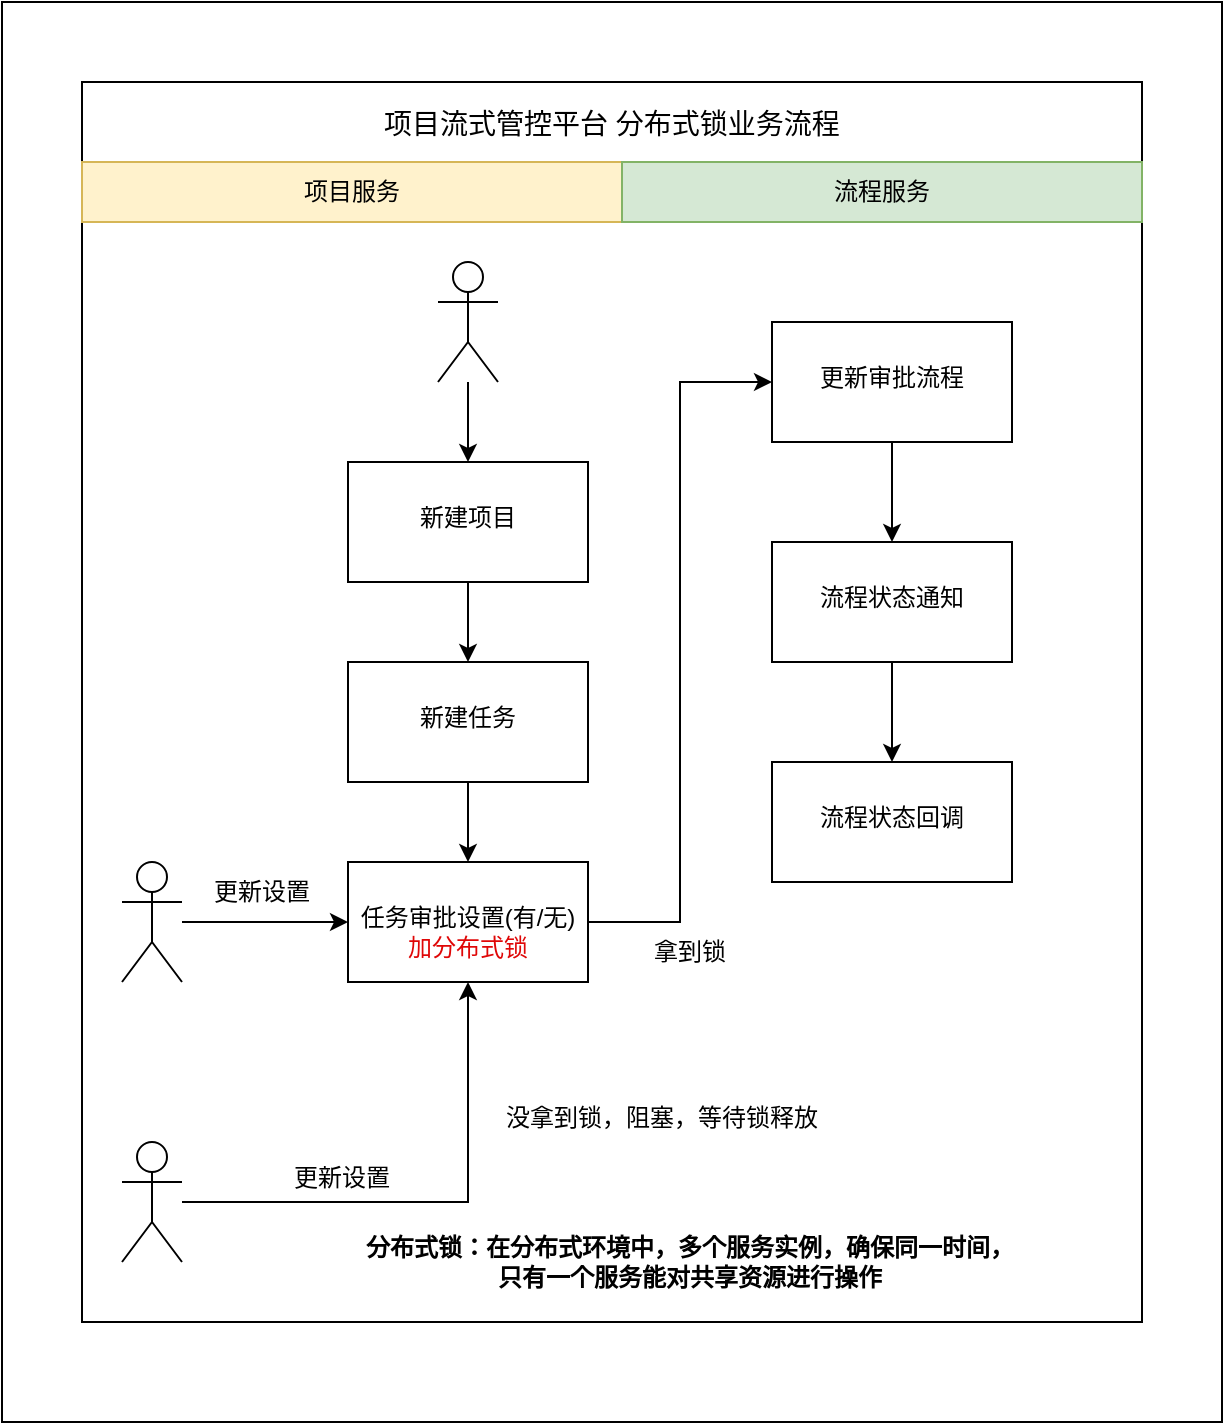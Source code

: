 <mxfile version="24.7.16">
  <diagram name="第 1 页" id="j2aq3opvmHzck9cFTJ19">
    <mxGraphModel dx="823" dy="1723" grid="1" gridSize="10" guides="1" tooltips="1" connect="1" arrows="1" fold="1" page="1" pageScale="1" pageWidth="827" pageHeight="1169" math="0" shadow="0">
      <root>
        <mxCell id="0" />
        <mxCell id="1" parent="0" />
        <mxCell id="WmY6sEMwrullaZHh4lko-1" value="" style="rounded=0;whiteSpace=wrap;html=1;" vertex="1" parent="1">
          <mxGeometry x="100" y="-30" width="610" height="710" as="geometry" />
        </mxCell>
        <mxCell id="J37NUGhFnpIfU3b7wJw7-4" value="" style="rounded=0;whiteSpace=wrap;html=1;" parent="1" vertex="1">
          <mxGeometry x="140" y="10" width="530" height="620" as="geometry" />
        </mxCell>
        <mxCell id="J37NUGhFnpIfU3b7wJw7-12" value="" style="edgeStyle=orthogonalEdgeStyle;rounded=0;orthogonalLoop=1;jettySize=auto;html=1;" parent="1" source="J37NUGhFnpIfU3b7wJw7-2" target="J37NUGhFnpIfU3b7wJw7-11" edge="1">
          <mxGeometry relative="1" as="geometry" />
        </mxCell>
        <mxCell id="J37NUGhFnpIfU3b7wJw7-2" value="Actor" style="shape=umlActor;verticalLabelPosition=bottom;verticalAlign=top;html=1;outlineConnect=0;fontColor=none;noLabel=1;" parent="1" vertex="1">
          <mxGeometry x="318" y="100" width="30" height="60" as="geometry" />
        </mxCell>
        <mxCell id="J37NUGhFnpIfU3b7wJw7-6" value="项目服务" style="rounded=0;whiteSpace=wrap;html=1;fillColor=#fff2cc;strokeColor=#d6b656;" parent="1" vertex="1">
          <mxGeometry x="140" y="50" width="270" height="30" as="geometry" />
        </mxCell>
        <mxCell id="J37NUGhFnpIfU3b7wJw7-10" value="&lt;span style=&quot;font-weight: normal;&quot;&gt;&lt;font style=&quot;font-size: 14px;&quot;&gt;项目流式管控平台 分布式锁业务流程&lt;/font&gt;&lt;/span&gt;" style="text;html=1;align=center;verticalAlign=middle;whiteSpace=wrap;rounded=0;fontStyle=1" parent="1" vertex="1">
          <mxGeometry x="290" y="16" width="230" height="30" as="geometry" />
        </mxCell>
        <mxCell id="J37NUGhFnpIfU3b7wJw7-14" value="" style="edgeStyle=orthogonalEdgeStyle;rounded=0;orthogonalLoop=1;jettySize=auto;html=1;" parent="1" source="J37NUGhFnpIfU3b7wJw7-11" target="J37NUGhFnpIfU3b7wJw7-13" edge="1">
          <mxGeometry relative="1" as="geometry" />
        </mxCell>
        <mxCell id="J37NUGhFnpIfU3b7wJw7-11" value="&lt;div&gt;&lt;br&gt;&lt;/div&gt;新建项目" style="whiteSpace=wrap;html=1;verticalAlign=top;fontColor=none;align=center;" parent="1" vertex="1">
          <mxGeometry x="273" y="200" width="120" height="60" as="geometry" />
        </mxCell>
        <mxCell id="J37NUGhFnpIfU3b7wJw7-16" value="" style="edgeStyle=orthogonalEdgeStyle;rounded=0;orthogonalLoop=1;jettySize=auto;html=1;" parent="1" source="J37NUGhFnpIfU3b7wJw7-13" target="J37NUGhFnpIfU3b7wJw7-15" edge="1">
          <mxGeometry relative="1" as="geometry" />
        </mxCell>
        <mxCell id="J37NUGhFnpIfU3b7wJw7-13" value="&lt;div&gt;&lt;br&gt;&lt;/div&gt;&lt;div&gt;新建任务&lt;/div&gt;" style="whiteSpace=wrap;html=1;verticalAlign=top;fontColor=none;" parent="1" vertex="1">
          <mxGeometry x="273" y="300" width="120" height="60" as="geometry" />
        </mxCell>
        <mxCell id="J37NUGhFnpIfU3b7wJw7-33" value="" style="edgeStyle=orthogonalEdgeStyle;rounded=0;orthogonalLoop=1;jettySize=auto;html=1;entryX=0;entryY=0.5;entryDx=0;entryDy=0;" parent="1" source="J37NUGhFnpIfU3b7wJw7-15" target="J37NUGhFnpIfU3b7wJw7-20" edge="1">
          <mxGeometry relative="1" as="geometry" />
        </mxCell>
        <mxCell id="J37NUGhFnpIfU3b7wJw7-15" value="&lt;div&gt;&lt;br&gt;&lt;/div&gt;&lt;div&gt;任务审批设置(&lt;span style=&quot;background-color: initial;&quot;&gt;有/无&lt;/span&gt;&lt;span style=&quot;background-color: initial;&quot;&gt;)&lt;/span&gt;&lt;/div&gt;&lt;div&gt;&lt;font color=&quot;#df0707&quot;&gt;加分布式锁&lt;/font&gt;&lt;/div&gt;" style="whiteSpace=wrap;html=1;verticalAlign=top;fontColor=none;" parent="1" vertex="1">
          <mxGeometry x="273" y="400" width="120" height="60" as="geometry" />
        </mxCell>
        <mxCell id="J37NUGhFnpIfU3b7wJw7-18" value="流程服务" style="rounded=0;whiteSpace=wrap;html=1;fillColor=#d5e8d4;strokeColor=#82b366;" parent="1" vertex="1">
          <mxGeometry x="410" y="50" width="260" height="30" as="geometry" />
        </mxCell>
        <mxCell id="J37NUGhFnpIfU3b7wJw7-30" value="" style="edgeStyle=orthogonalEdgeStyle;rounded=0;orthogonalLoop=1;jettySize=auto;html=1;" parent="1" source="J37NUGhFnpIfU3b7wJw7-20" target="J37NUGhFnpIfU3b7wJw7-29" edge="1">
          <mxGeometry relative="1" as="geometry" />
        </mxCell>
        <mxCell id="J37NUGhFnpIfU3b7wJw7-20" value="&lt;div&gt;&lt;br&gt;&lt;/div&gt;更新审批流程" style="whiteSpace=wrap;html=1;verticalAlign=top;fontColor=none;" parent="1" vertex="1">
          <mxGeometry x="485" y="130" width="120" height="60" as="geometry" />
        </mxCell>
        <mxCell id="J37NUGhFnpIfU3b7wJw7-24" value="" style="edgeStyle=orthogonalEdgeStyle;rounded=0;orthogonalLoop=1;jettySize=auto;html=1;" parent="1" source="J37NUGhFnpIfU3b7wJw7-21" target="J37NUGhFnpIfU3b7wJw7-15" edge="1">
          <mxGeometry relative="1" as="geometry" />
        </mxCell>
        <mxCell id="J37NUGhFnpIfU3b7wJw7-21" value="Actor" style="shape=umlActor;verticalLabelPosition=bottom;verticalAlign=top;html=1;outlineConnect=0;fontColor=none;noLabel=1;" parent="1" vertex="1">
          <mxGeometry x="160" y="400" width="30" height="60" as="geometry" />
        </mxCell>
        <mxCell id="J37NUGhFnpIfU3b7wJw7-27" value="" style="edgeStyle=orthogonalEdgeStyle;rounded=0;orthogonalLoop=1;jettySize=auto;html=1;entryX=0.5;entryY=1;entryDx=0;entryDy=0;" parent="1" source="J37NUGhFnpIfU3b7wJw7-22" target="J37NUGhFnpIfU3b7wJw7-15" edge="1">
          <mxGeometry relative="1" as="geometry">
            <mxPoint x="320" y="530" as="targetPoint" />
          </mxGeometry>
        </mxCell>
        <mxCell id="J37NUGhFnpIfU3b7wJw7-22" value="Actor" style="shape=umlActor;verticalLabelPosition=bottom;verticalAlign=top;html=1;outlineConnect=0;fontColor=none;noLabel=1;" parent="1" vertex="1">
          <mxGeometry x="160" y="540" width="30" height="60" as="geometry" />
        </mxCell>
        <mxCell id="J37NUGhFnpIfU3b7wJw7-28" value="更新设置" style="text;html=1;align=center;verticalAlign=middle;whiteSpace=wrap;rounded=0;" parent="1" vertex="1">
          <mxGeometry x="200" y="400" width="60" height="30" as="geometry" />
        </mxCell>
        <mxCell id="J37NUGhFnpIfU3b7wJw7-32" value="" style="edgeStyle=orthogonalEdgeStyle;rounded=0;orthogonalLoop=1;jettySize=auto;html=1;" parent="1" source="J37NUGhFnpIfU3b7wJw7-29" target="J37NUGhFnpIfU3b7wJw7-31" edge="1">
          <mxGeometry relative="1" as="geometry" />
        </mxCell>
        <mxCell id="J37NUGhFnpIfU3b7wJw7-29" value="&lt;div&gt;&lt;/div&gt;&lt;div&gt;&lt;br&gt;&lt;/div&gt;&lt;div&gt;流程状态通知&lt;/div&gt;" style="whiteSpace=wrap;html=1;verticalAlign=top;fontColor=none;" parent="1" vertex="1">
          <mxGeometry x="485" y="240" width="120" height="60" as="geometry" />
        </mxCell>
        <mxCell id="J37NUGhFnpIfU3b7wJw7-31" value="&lt;div&gt;&lt;br&gt;&lt;/div&gt;流程状态回调&lt;div&gt;&lt;/div&gt;" style="whiteSpace=wrap;html=1;verticalAlign=top;fontColor=none;" parent="1" vertex="1">
          <mxGeometry x="485" y="350" width="120" height="60" as="geometry" />
        </mxCell>
        <mxCell id="J37NUGhFnpIfU3b7wJw7-34" value="更新设置" style="text;html=1;align=center;verticalAlign=middle;whiteSpace=wrap;rounded=0;" parent="1" vertex="1">
          <mxGeometry x="240" y="543" width="60" height="30" as="geometry" />
        </mxCell>
        <mxCell id="J37NUGhFnpIfU3b7wJw7-36" value="拿到锁" style="text;html=1;align=center;verticalAlign=middle;whiteSpace=wrap;rounded=0;" parent="1" vertex="1">
          <mxGeometry x="414" y="430" width="60" height="30" as="geometry" />
        </mxCell>
        <mxCell id="J37NUGhFnpIfU3b7wJw7-37" value="没拿到锁，阻塞，等待锁释放" style="text;html=1;align=center;verticalAlign=middle;whiteSpace=wrap;rounded=0;" parent="1" vertex="1">
          <mxGeometry x="340" y="513" width="180" height="30" as="geometry" />
        </mxCell>
        <mxCell id="J37NUGhFnpIfU3b7wJw7-38" value="&lt;b&gt;分布式锁：在分布式环境中，多个服务实例，确保同一时间，只有一个服务能对共享资源进行操作&lt;/b&gt;" style="text;html=1;align=center;verticalAlign=middle;whiteSpace=wrap;rounded=0;" parent="1" vertex="1">
          <mxGeometry x="279" y="585" width="330" height="30" as="geometry" />
        </mxCell>
      </root>
    </mxGraphModel>
  </diagram>
</mxfile>

